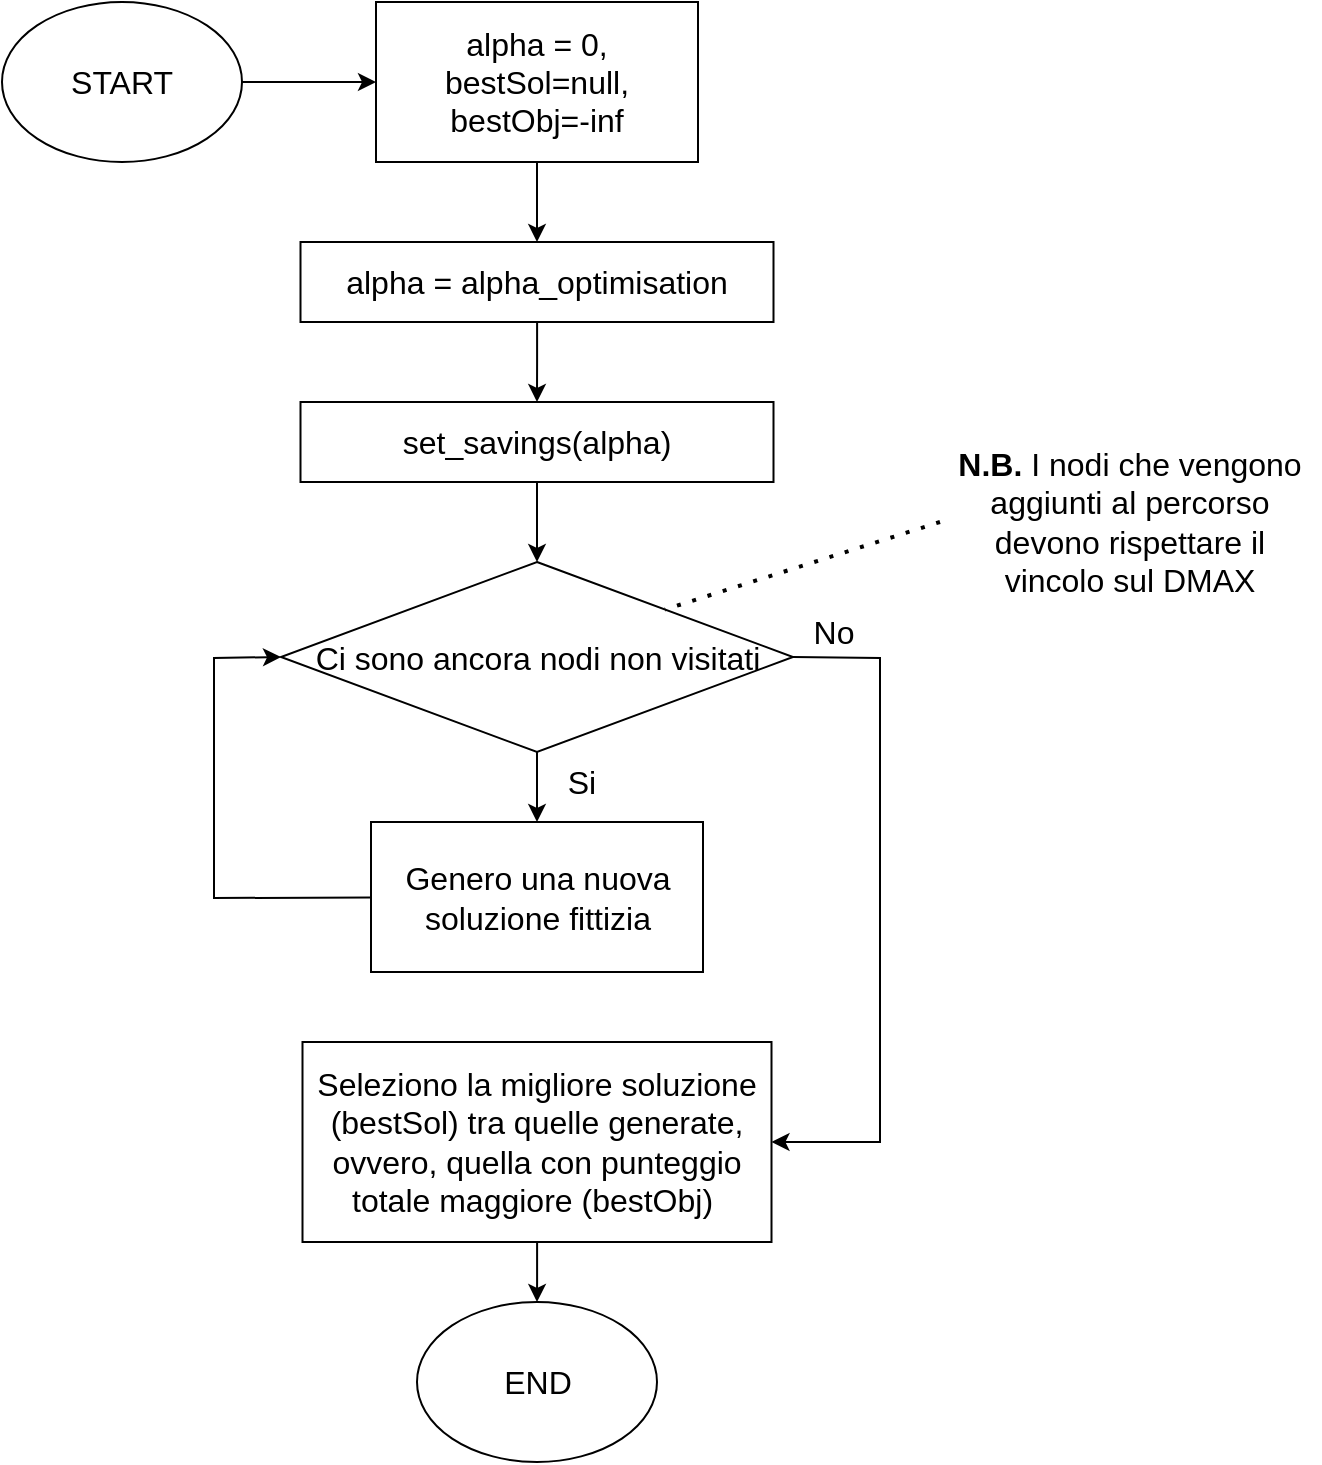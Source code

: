 <mxfile version="20.0.4" type="device"><diagram id="C5RBs43oDa-KdzZeNtuy" name="Page-1"><mxGraphModel dx="1022" dy="428" grid="1" gridSize="10" guides="1" tooltips="1" connect="1" arrows="1" fold="1" page="1" pageScale="1" pageWidth="827" pageHeight="1169" math="0" shadow="0"><root><mxCell id="WIyWlLk6GJQsqaUBKTNV-0"/><mxCell id="WIyWlLk6GJQsqaUBKTNV-1" parent="WIyWlLk6GJQsqaUBKTNV-0"/><mxCell id="KgdD1sRkDYmKvgz9av69-5" value="" style="edgeStyle=orthogonalEdgeStyle;rounded=0;orthogonalLoop=1;jettySize=auto;entryX=0;entryY=0.5;entryDx=0;entryDy=0;fontSize=16;labelBackgroundColor=none;html=1;" parent="WIyWlLk6GJQsqaUBKTNV-1" source="KgdD1sRkDYmKvgz9av69-0" target="KgdD1sRkDYmKvgz9av69-1" edge="1"><mxGeometry relative="1" as="geometry"/></mxCell><mxCell id="KgdD1sRkDYmKvgz9av69-0" value="START" style="ellipse;fontSize=16;labelBackgroundColor=none;whiteSpace=wrap;html=1;" parent="WIyWlLk6GJQsqaUBKTNV-1" vertex="1"><mxGeometry x="101" y="140" width="120" height="80" as="geometry"/></mxCell><mxCell id="KgdD1sRkDYmKvgz9av69-6" value="" style="edgeStyle=orthogonalEdgeStyle;rounded=0;orthogonalLoop=1;jettySize=auto;fontSize=16;labelBackgroundColor=none;html=1;entryX=0.5;entryY=0;entryDx=0;entryDy=0;" parent="WIyWlLk6GJQsqaUBKTNV-1" source="KgdD1sRkDYmKvgz9av69-1" target="KgdD1sRkDYmKvgz9av69-8" edge="1"><mxGeometry relative="1" as="geometry"><mxPoint x="371" y="270" as="targetPoint"/></mxGeometry></mxCell><mxCell id="KgdD1sRkDYmKvgz9av69-1" value="alpha = 0,&lt;br style=&quot;font-size: 16px;&quot;&gt;bestSol=null,&lt;br style=&quot;font-size: 16px;&quot;&gt;bestObj=-inf" style="rounded=0;fontSize=16;labelBackgroundColor=none;whiteSpace=wrap;html=1;" parent="WIyWlLk6GJQsqaUBKTNV-1" vertex="1"><mxGeometry x="288" y="140" width="161" height="80" as="geometry"/></mxCell><mxCell id="KgdD1sRkDYmKvgz9av69-4" value="END" style="ellipse;fontSize=16;labelBackgroundColor=none;whiteSpace=wrap;html=1;" parent="WIyWlLk6GJQsqaUBKTNV-1" vertex="1"><mxGeometry x="308.5" y="790" width="120" height="80" as="geometry"/></mxCell><mxCell id="KgdD1sRkDYmKvgz9av69-22" value="" style="edgeStyle=orthogonalEdgeStyle;rounded=0;orthogonalLoop=1;jettySize=auto;fontSize=16;labelBackgroundColor=none;html=1;entryX=0.5;entryY=0;entryDx=0;entryDy=0;" parent="WIyWlLk6GJQsqaUBKTNV-1" source="KgdD1sRkDYmKvgz9av69-8" target="KgdD1sRkDYmKvgz9av69-37" edge="1"><mxGeometry relative="1" as="geometry"><mxPoint x="371" y="380" as="targetPoint"/></mxGeometry></mxCell><mxCell id="KgdD1sRkDYmKvgz9av69-8" value="alpha = alpha_optimisation" style="rounded=0;fontSize=16;labelBackgroundColor=none;whiteSpace=wrap;html=1;" parent="WIyWlLk6GJQsqaUBKTNV-1" vertex="1"><mxGeometry x="250.25" y="260" width="236.5" height="40" as="geometry"/></mxCell><mxCell id="KgdD1sRkDYmKvgz9av69-45" style="edgeStyle=none;rounded=0;orthogonalLoop=1;jettySize=auto;html=1;entryX=0;entryY=0.5;entryDx=0;entryDy=0;labelBackgroundColor=none;fontSize=16;" parent="WIyWlLk6GJQsqaUBKTNV-1" source="KgdD1sRkDYmKvgz9av69-9" target="KgdD1sRkDYmKvgz9av69-12" edge="1"><mxGeometry relative="1" as="geometry"><Array as="points"><mxPoint x="207" y="588"/><mxPoint x="207" y="468"/></Array></mxGeometry></mxCell><mxCell id="KgdD1sRkDYmKvgz9av69-9" value="Genero una nuova soluzione fittizia" style="rounded=0;fontSize=16;labelBackgroundColor=none;whiteSpace=wrap;html=1;" parent="WIyWlLk6GJQsqaUBKTNV-1" vertex="1"><mxGeometry x="285.5" y="550" width="166" height="75" as="geometry"/></mxCell><mxCell id="KgdD1sRkDYmKvgz9av69-40" style="edgeStyle=none;rounded=0;orthogonalLoop=1;jettySize=auto;html=1;entryX=0.5;entryY=0;entryDx=0;entryDy=0;labelBackgroundColor=none;fontSize=16;" parent="WIyWlLk6GJQsqaUBKTNV-1" source="KgdD1sRkDYmKvgz9av69-12" target="KgdD1sRkDYmKvgz9av69-9" edge="1"><mxGeometry relative="1" as="geometry"/></mxCell><mxCell id="KgdD1sRkDYmKvgz9av69-46" style="edgeStyle=none;rounded=0;orthogonalLoop=1;jettySize=auto;html=1;entryX=1;entryY=0.5;entryDx=0;entryDy=0;labelBackgroundColor=none;fontSize=16;exitX=1;exitY=0.5;exitDx=0;exitDy=0;" parent="WIyWlLk6GJQsqaUBKTNV-1" source="KgdD1sRkDYmKvgz9av69-12" target="U6vPi9MdthEGGANYL0kC-0" edge="1"><mxGeometry relative="1" as="geometry"><Array as="points"><mxPoint x="540" y="468"/><mxPoint x="540" y="710"/></Array></mxGeometry></mxCell><mxCell id="KgdD1sRkDYmKvgz9av69-12" value="Ci sono ancora nodi non visitati" style="rhombus;fontSize=16;labelBackgroundColor=none;whiteSpace=wrap;html=1;" parent="WIyWlLk6GJQsqaUBKTNV-1" vertex="1"><mxGeometry x="240.5" y="420" width="256" height="95" as="geometry"/></mxCell><mxCell id="KgdD1sRkDYmKvgz9av69-34" value="Si" style="text;strokeColor=none;fillColor=none;align=center;verticalAlign=middle;rounded=0;fontSize=16;labelBackgroundColor=none;whiteSpace=wrap;html=1;" parent="WIyWlLk6GJQsqaUBKTNV-1" vertex="1"><mxGeometry x="361" y="515" width="60" height="30" as="geometry"/></mxCell><mxCell id="KgdD1sRkDYmKvgz9av69-35" value="No" style="text;strokeColor=none;fillColor=none;align=center;verticalAlign=middle;rounded=0;fontSize=16;labelBackgroundColor=none;whiteSpace=wrap;html=1;" parent="WIyWlLk6GJQsqaUBKTNV-1" vertex="1"><mxGeometry x="486.75" y="440" width="60" height="30" as="geometry"/></mxCell><mxCell id="KgdD1sRkDYmKvgz9av69-39" style="edgeStyle=none;rounded=0;orthogonalLoop=1;jettySize=auto;html=1;entryX=0.5;entryY=0;entryDx=0;entryDy=0;labelBackgroundColor=none;fontSize=16;" parent="WIyWlLk6GJQsqaUBKTNV-1" source="KgdD1sRkDYmKvgz9av69-37" target="KgdD1sRkDYmKvgz9av69-12" edge="1"><mxGeometry relative="1" as="geometry"><mxPoint x="370.5" y="420" as="targetPoint"/></mxGeometry></mxCell><mxCell id="KgdD1sRkDYmKvgz9av69-37" value="set_savings(alpha)" style="rounded=0;fontSize=16;labelBackgroundColor=none;whiteSpace=wrap;html=1;" parent="WIyWlLk6GJQsqaUBKTNV-1" vertex="1"><mxGeometry x="250.25" y="340" width="236.5" height="40" as="geometry"/></mxCell><mxCell id="U6vPi9MdthEGGANYL0kC-4" style="edgeStyle=orthogonalEdgeStyle;rounded=0;orthogonalLoop=1;jettySize=auto;html=1;entryX=0.5;entryY=0;entryDx=0;entryDy=0;fontSize=16;" edge="1" parent="WIyWlLk6GJQsqaUBKTNV-1" source="U6vPi9MdthEGGANYL0kC-0" target="KgdD1sRkDYmKvgz9av69-4"><mxGeometry relative="1" as="geometry"/></mxCell><mxCell id="U6vPi9MdthEGGANYL0kC-0" value="Seleziono la migliore soluzione (bestSol) tra quelle generate, ovvero, quella con punteggio totale maggiore (bestObj)&amp;nbsp;" style="rounded=0;fontSize=16;labelBackgroundColor=none;whiteSpace=wrap;html=1;" vertex="1" parent="WIyWlLk6GJQsqaUBKTNV-1"><mxGeometry x="251.25" y="660" width="234.5" height="100" as="geometry"/></mxCell><mxCell id="U6vPi9MdthEGGANYL0kC-2" value="" style="endArrow=none;dashed=1;html=1;dashPattern=1 3;strokeWidth=2;rounded=0;entryX=1;entryY=0;entryDx=0;entryDy=0;exitX=0;exitY=0.5;exitDx=0;exitDy=0;" edge="1" parent="WIyWlLk6GJQsqaUBKTNV-1" source="U6vPi9MdthEGGANYL0kC-3" target="KgdD1sRkDYmKvgz9av69-12"><mxGeometry width="50" height="50" relative="1" as="geometry"><mxPoint x="560" y="400" as="sourcePoint"/><mxPoint x="440" y="480" as="targetPoint"/></mxGeometry></mxCell><mxCell id="U6vPi9MdthEGGANYL0kC-3" value="&lt;font style=&quot;font-size: 16px;&quot;&gt;&lt;b&gt;N.B.&lt;/b&gt; I nodi che vengono aggiunti al percorso devono rispettare il vincolo sul DMAX&lt;/font&gt;" style="text;html=1;strokeColor=none;fillColor=none;align=center;verticalAlign=middle;whiteSpace=wrap;rounded=0;" vertex="1" parent="WIyWlLk6GJQsqaUBKTNV-1"><mxGeometry x="570" y="360" width="190" height="80" as="geometry"/></mxCell></root></mxGraphModel></diagram></mxfile>